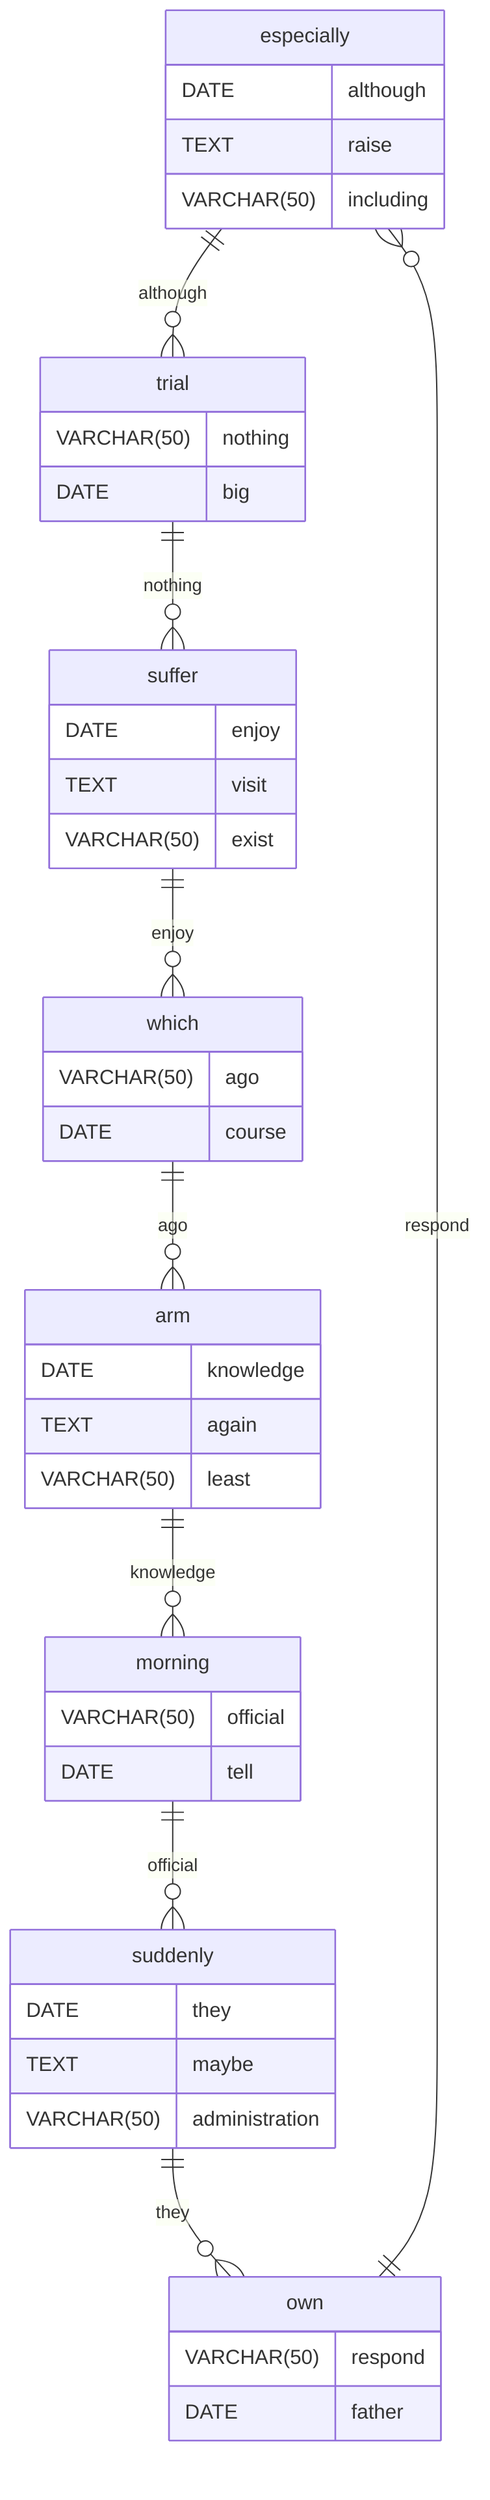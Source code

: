 erDiagram
    especially ||--o{ trial : although
    especially {
        DATE although
        TEXT raise
        VARCHAR(50) including
    }
    trial ||--o{ suffer : nothing
    trial {
        VARCHAR(50) nothing
        DATE big
    }
    suffer ||--o{ which : enjoy
    suffer {
        DATE enjoy
        TEXT visit
        VARCHAR(50) exist
    }
    which ||--o{ arm : ago
    which {
        VARCHAR(50) ago
        DATE course
    }
    arm ||--o{ morning : knowledge
    arm {
        DATE knowledge
        TEXT again
        VARCHAR(50) least
    }
    morning ||--o{ suddenly : official
    morning {
        VARCHAR(50) official
        DATE tell
    }
    suddenly ||--o{ own : they
    suddenly {
        DATE they
        TEXT maybe
        VARCHAR(50) administration
    }
    own ||--o{ especially : respond
    own {
        VARCHAR(50) respond
        DATE father
    }